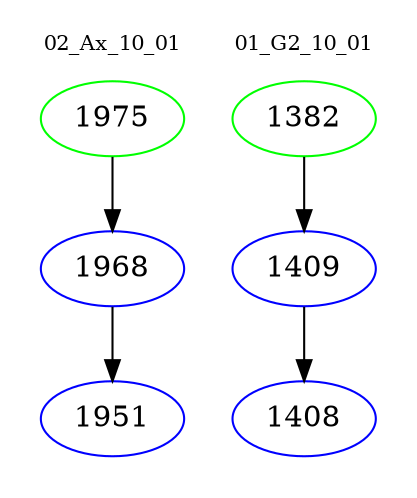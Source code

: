 digraph{
subgraph cluster_0 {
color = white
label = "02_Ax_10_01";
fontsize=10;
T0_1975 [label="1975", color="green"]
T0_1975 -> T0_1968 [color="black"]
T0_1968 [label="1968", color="blue"]
T0_1968 -> T0_1951 [color="black"]
T0_1951 [label="1951", color="blue"]
}
subgraph cluster_1 {
color = white
label = "01_G2_10_01";
fontsize=10;
T1_1382 [label="1382", color="green"]
T1_1382 -> T1_1409 [color="black"]
T1_1409 [label="1409", color="blue"]
T1_1409 -> T1_1408 [color="black"]
T1_1408 [label="1408", color="blue"]
}
}
